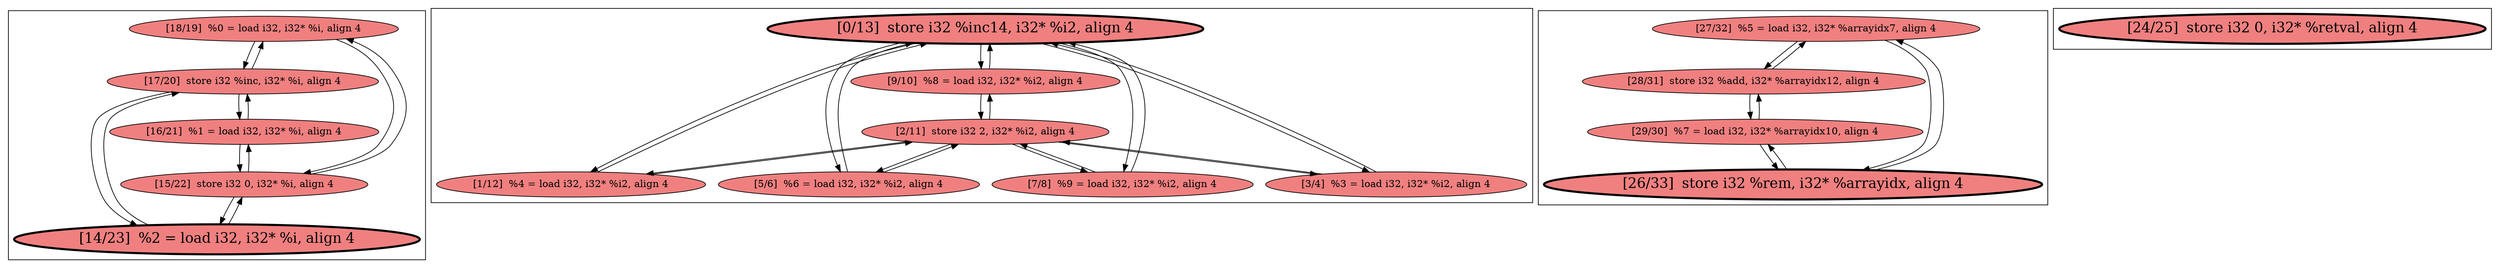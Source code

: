 
digraph G {



node55->node56 [ ]
node56->node55 [ ]
node65->node64 [ ]
node58->node59 [ ]
node70->node66 [ ]
node63->node62 [ ]
node58->node56 [ ]
node56->node58 [ ]
node59->node58 [ ]
node66->node67 [ ]
node59->node57 [ ]
node57->node56 [ ]
node56->node57 [ ]
node68->node66 [ ]
node67->node66 [ ]
node63->node61 [ ]
node65->node70 [ ]
node61->node60 [ ]
node66->node69 [ ]
node69->node66 [ ]
node64->node65 [ ]
node57->node59 [ ]
node59->node55 [ ]
node66->node64 [ ]
node64->node66 [ ]
node66->node68 [ ]
node60->node61 [ ]
node67->node65 [ ]
node65->node67 [ ]
node65->node68 [ ]
node55->node59 [ ]
node65->node69 [ ]
node61->node63 [ ]
node62->node63 [ ]
node68->node65 [ ]
node70->node65 [ ]
node69->node65 [ ]
node66->node70 [ ]
node60->node62 [ ]
node62->node60 [ ]


subgraph cluster3 {


node71 [penwidth=3.0,fontsize=20,fillcolor=lightcoral,label="[24/25]  store i32 0, i32* %retval, align 4",shape=ellipse,style=filled ]



}

subgraph cluster2 {


node65 [penwidth=3.0,fontsize=20,fillcolor=lightcoral,label="[0/13]  store i32 %inc14, i32* %i2, align 4",shape=ellipse,style=filled ]
node69 [fillcolor=lightcoral,label="[5/6]  %6 = load i32, i32* %i2, align 4",shape=ellipse,style=filled ]
node64 [fillcolor=lightcoral,label="[9/10]  %8 = load i32, i32* %i2, align 4",shape=ellipse,style=filled ]
node68 [fillcolor=lightcoral,label="[1/12]  %4 = load i32, i32* %i2, align 4",shape=ellipse,style=filled ]
node66 [fillcolor=lightcoral,label="[2/11]  store i32 2, i32* %i2, align 4",shape=ellipse,style=filled ]
node70 [fillcolor=lightcoral,label="[7/8]  %9 = load i32, i32* %i2, align 4",shape=ellipse,style=filled ]
node67 [fillcolor=lightcoral,label="[3/4]  %3 = load i32, i32* %i2, align 4",shape=ellipse,style=filled ]



}

subgraph cluster0 {


node59 [fillcolor=lightcoral,label="[15/22]  store i32 0, i32* %i, align 4",shape=ellipse,style=filled ]
node58 [penwidth=3.0,fontsize=20,fillcolor=lightcoral,label="[14/23]  %2 = load i32, i32* %i, align 4",shape=ellipse,style=filled ]
node57 [fillcolor=lightcoral,label="[16/21]  %1 = load i32, i32* %i, align 4",shape=ellipse,style=filled ]
node55 [fillcolor=lightcoral,label="[18/19]  %0 = load i32, i32* %i, align 4",shape=ellipse,style=filled ]
node56 [fillcolor=lightcoral,label="[17/20]  store i32 %inc, i32* %i, align 4",shape=ellipse,style=filled ]



}

subgraph cluster1 {


node63 [fillcolor=lightcoral,label="[27/32]  %5 = load i32, i32* %arrayidx7, align 4",shape=ellipse,style=filled ]
node62 [fillcolor=lightcoral,label="[28/31]  store i32 %add, i32* %arrayidx12, align 4",shape=ellipse,style=filled ]
node60 [fillcolor=lightcoral,label="[29/30]  %7 = load i32, i32* %arrayidx10, align 4",shape=ellipse,style=filled ]
node61 [penwidth=3.0,fontsize=20,fillcolor=lightcoral,label="[26/33]  store i32 %rem, i32* %arrayidx, align 4",shape=ellipse,style=filled ]



}

}
